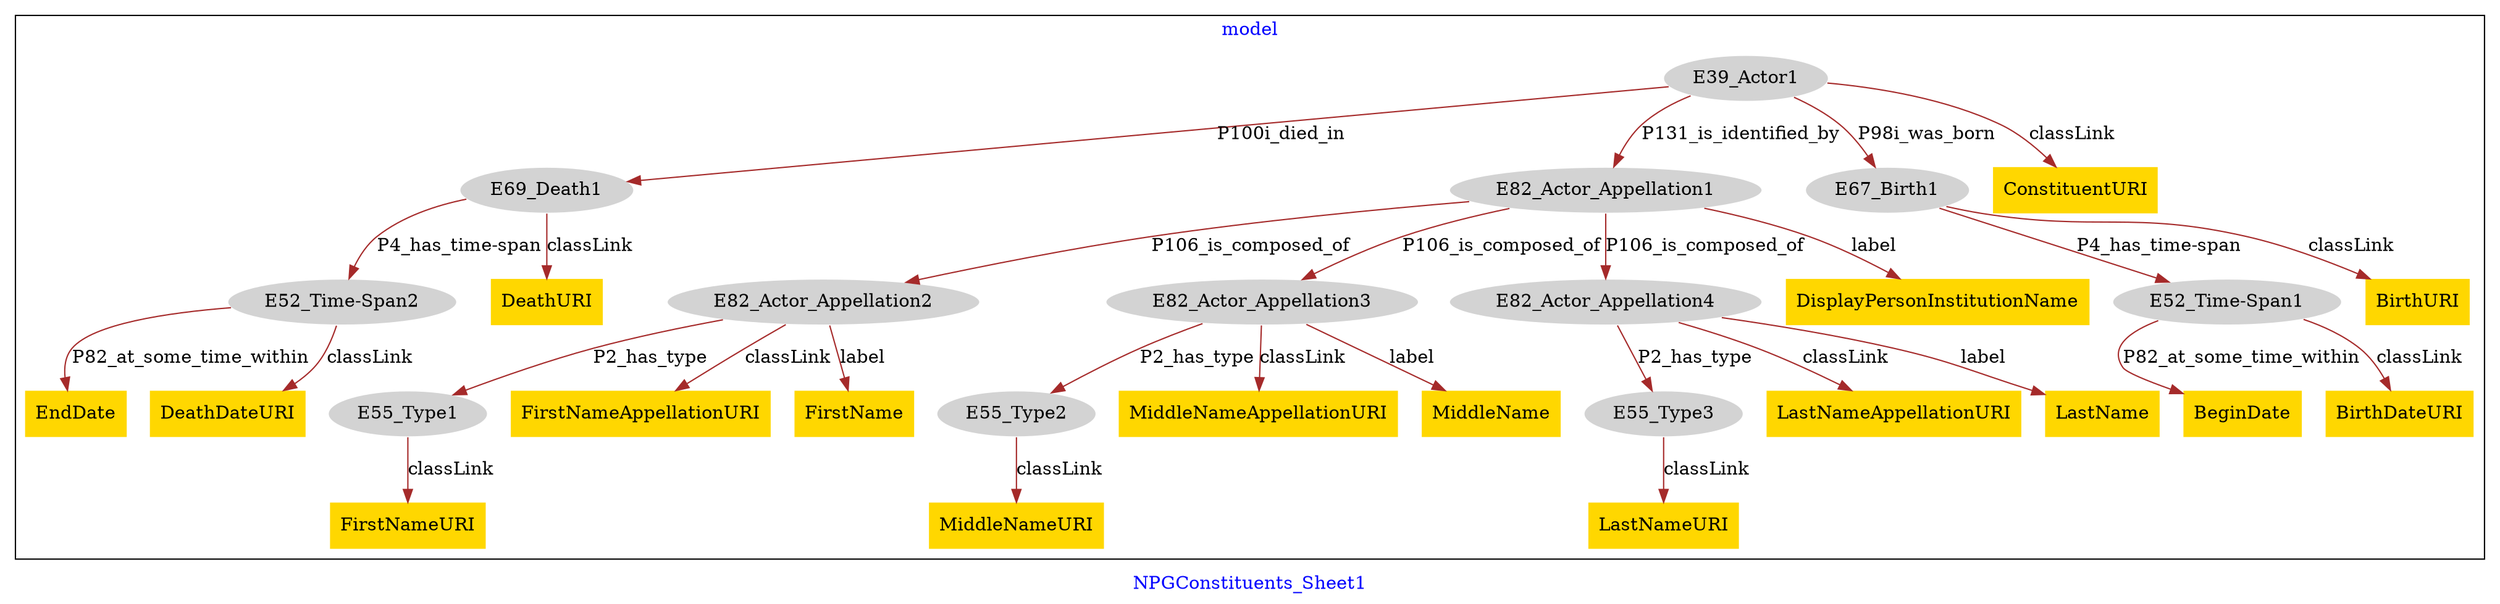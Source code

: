 digraph n0 {
fontcolor="blue"
remincross="true"
label="NPGConstituents_Sheet1"
subgraph cluster {
label="model"
n2[style="filled",color="white",fillcolor="lightgray",label="E39_Actor1"];
n3[style="filled",color="white",fillcolor="lightgray",label="E69_Death1"];
n4[style="filled",color="white",fillcolor="lightgray",label="E82_Actor_Appellation1"];
n5[style="filled",color="white",fillcolor="lightgray",label="E67_Birth1"];
n6[shape="plaintext",style="filled",fillcolor="gold",label="ConstituentURI"];
n7[style="filled",color="white",fillcolor="lightgray",label="E52_Time-Span1"];
n8[shape="plaintext",style="filled",fillcolor="gold",label="BeginDate"];
n9[shape="plaintext",style="filled",fillcolor="gold",label="BirthDateURI"];
n10[style="filled",color="white",fillcolor="lightgray",label="E52_Time-Span2"];
n11[shape="plaintext",style="filled",fillcolor="gold",label="EndDate"];
n12[shape="plaintext",style="filled",fillcolor="gold",label="DeathDateURI"];
n13[style="filled",color="white",fillcolor="lightgray",label="E55_Type1"];
n14[shape="plaintext",style="filled",fillcolor="gold",label="FirstNameURI"];
n15[style="filled",color="white",fillcolor="lightgray",label="E55_Type2"];
n16[shape="plaintext",style="filled",fillcolor="gold",label="MiddleNameURI"];
n17[style="filled",color="white",fillcolor="lightgray",label="E55_Type3"];
n18[shape="plaintext",style="filled",fillcolor="gold",label="LastNameURI"];
n19[shape="plaintext",style="filled",fillcolor="gold",label="BirthURI"];
n20[shape="plaintext",style="filled",fillcolor="gold",label="DeathURI"];
n21[style="filled",color="white",fillcolor="lightgray",label="E82_Actor_Appellation2"];
n22[style="filled",color="white",fillcolor="lightgray",label="E82_Actor_Appellation3"];
n23[style="filled",color="white",fillcolor="lightgray",label="E82_Actor_Appellation4"];
n24[shape="plaintext",style="filled",fillcolor="gold",label="DisplayPersonInstitutionName"];
n25[shape="plaintext",style="filled",fillcolor="gold",label="FirstNameAppellationURI"];
n26[shape="plaintext",style="filled",fillcolor="gold",label="FirstName"];
n27[shape="plaintext",style="filled",fillcolor="gold",label="MiddleNameAppellationURI"];
n28[shape="plaintext",style="filled",fillcolor="gold",label="MiddleName"];
n29[shape="plaintext",style="filled",fillcolor="gold",label="LastNameAppellationURI"];
n30[shape="plaintext",style="filled",fillcolor="gold",label="LastName"];
}
n2 -> n3[color="brown",fontcolor="black",label="P100i_died_in"]
n2 -> n4[color="brown",fontcolor="black",label="P131_is_identified_by"]
n2 -> n5[color="brown",fontcolor="black",label="P98i_was_born"]
n2 -> n6[color="brown",fontcolor="black",label="classLink"]
n7 -> n8[color="brown",fontcolor="black",label="P82_at_some_time_within"]
n7 -> n9[color="brown",fontcolor="black",label="classLink"]
n10 -> n11[color="brown",fontcolor="black",label="P82_at_some_time_within"]
n10 -> n12[color="brown",fontcolor="black",label="classLink"]
n13 -> n14[color="brown",fontcolor="black",label="classLink"]
n15 -> n16[color="brown",fontcolor="black",label="classLink"]
n17 -> n18[color="brown",fontcolor="black",label="classLink"]
n5 -> n7[color="brown",fontcolor="black",label="P4_has_time-span"]
n5 -> n19[color="brown",fontcolor="black",label="classLink"]
n3 -> n10[color="brown",fontcolor="black",label="P4_has_time-span"]
n3 -> n20[color="brown",fontcolor="black",label="classLink"]
n4 -> n21[color="brown",fontcolor="black",label="P106_is_composed_of"]
n4 -> n22[color="brown",fontcolor="black",label="P106_is_composed_of"]
n4 -> n23[color="brown",fontcolor="black",label="P106_is_composed_of"]
n4 -> n24[color="brown",fontcolor="black",label="label"]
n21 -> n13[color="brown",fontcolor="black",label="P2_has_type"]
n21 -> n25[color="brown",fontcolor="black",label="classLink"]
n21 -> n26[color="brown",fontcolor="black",label="label"]
n22 -> n15[color="brown",fontcolor="black",label="P2_has_type"]
n22 -> n27[color="brown",fontcolor="black",label="classLink"]
n22 -> n28[color="brown",fontcolor="black",label="label"]
n23 -> n17[color="brown",fontcolor="black",label="P2_has_type"]
n23 -> n29[color="brown",fontcolor="black",label="classLink"]
n23 -> n30[color="brown",fontcolor="black",label="label"]
}
